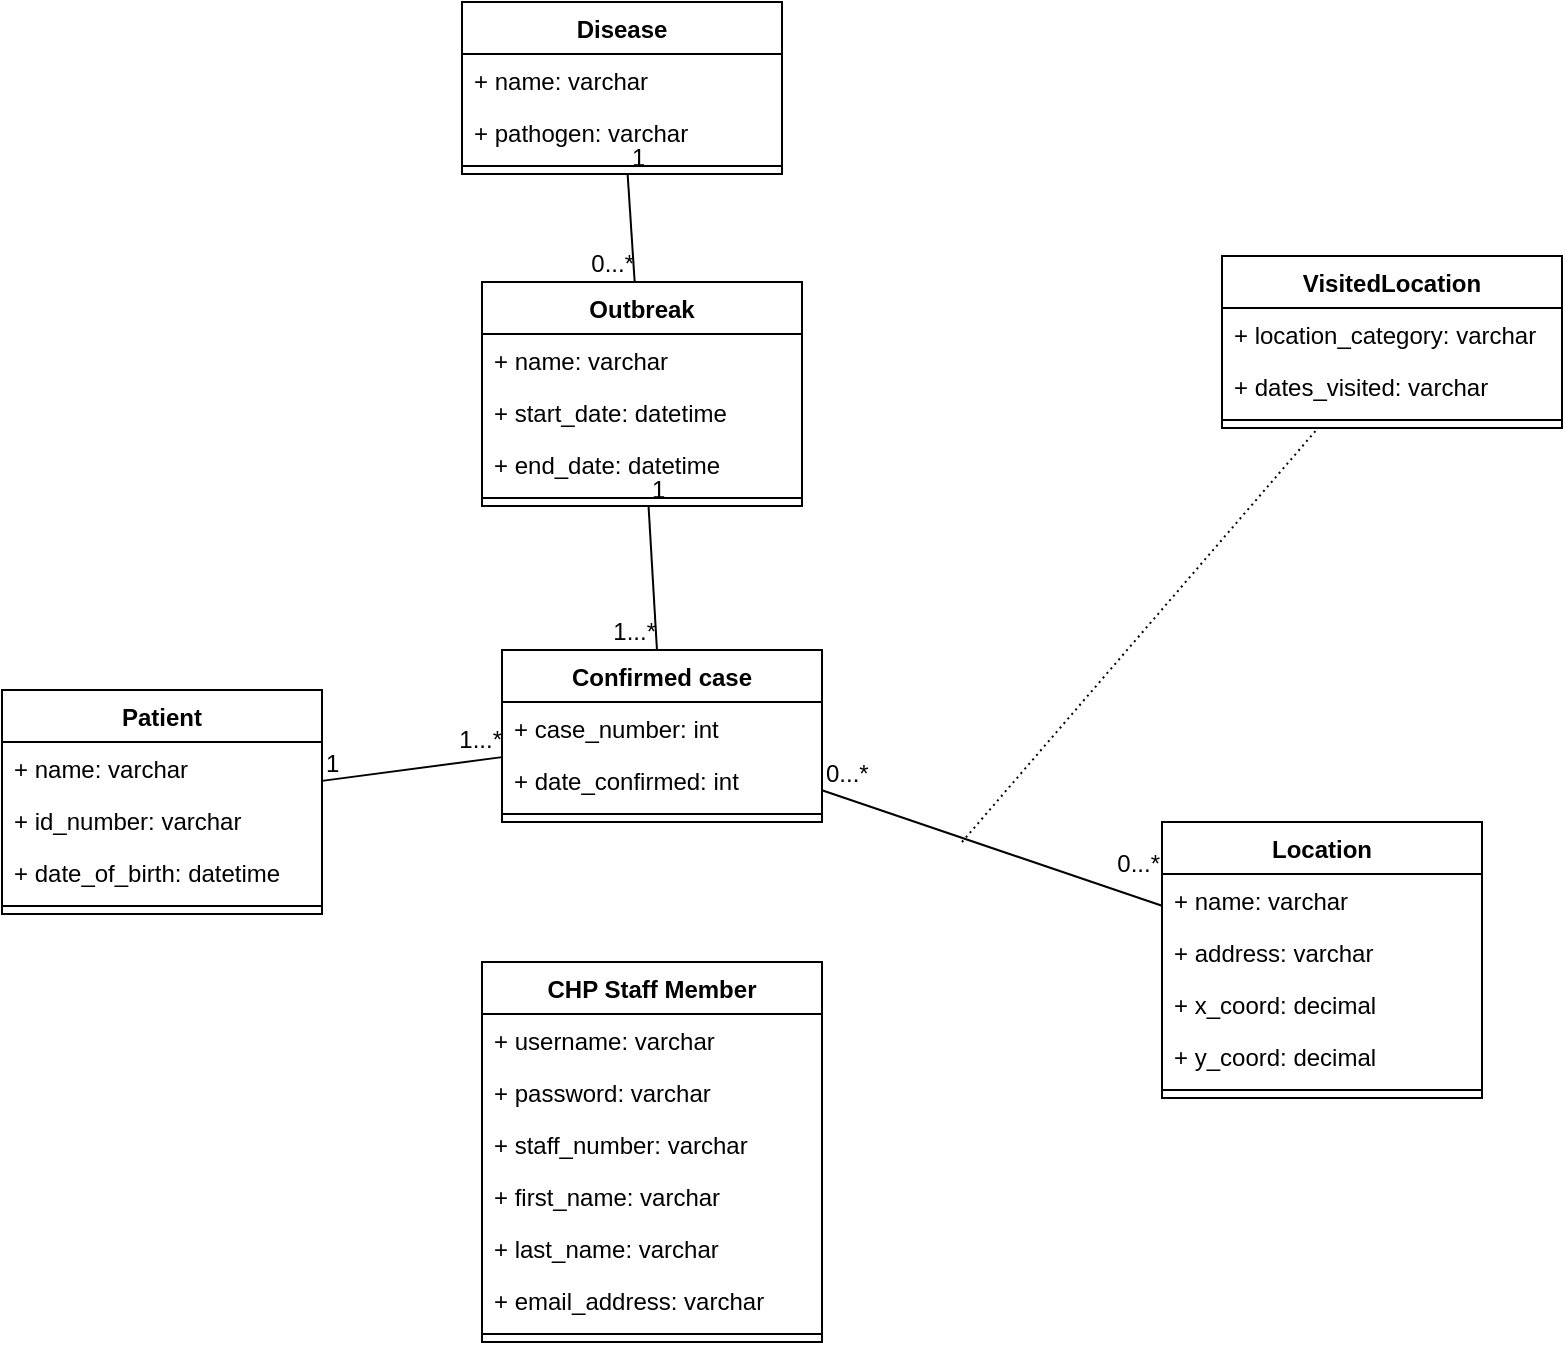 <mxfile version="13.8.8" type="github">
  <diagram id="9_CijzqJXm0nYdoc2NUu" name="Page-1">
    <mxGraphModel dx="203" dy="403" grid="1" gridSize="10" guides="1" tooltips="1" connect="1" arrows="1" fold="1" page="1" pageScale="1" pageWidth="1169" pageHeight="827" math="0" shadow="0">
      <root>
        <mxCell id="0" />
        <mxCell id="1" parent="0" />
        <mxCell id="g0HF6u2rwLhNEUHnvEoP-2" value="Outbreak" style="swimlane;fontStyle=1;align=center;verticalAlign=top;childLayout=stackLayout;horizontal=1;startSize=26;horizontalStack=0;resizeParent=1;resizeParentMax=0;resizeLast=0;collapsible=1;marginBottom=0;" vertex="1" parent="1">
          <mxGeometry x="460" y="180" width="160" height="112" as="geometry" />
        </mxCell>
        <mxCell id="g0HF6u2rwLhNEUHnvEoP-16" value="+ name: varchar" style="text;strokeColor=none;fillColor=none;align=left;verticalAlign=top;spacingLeft=4;spacingRight=4;overflow=hidden;rotatable=0;points=[[0,0.5],[1,0.5]];portConstraint=eastwest;" vertex="1" parent="g0HF6u2rwLhNEUHnvEoP-2">
          <mxGeometry y="26" width="160" height="26" as="geometry" />
        </mxCell>
        <mxCell id="g0HF6u2rwLhNEUHnvEoP-21" value="+ start_date: datetime" style="text;strokeColor=none;fillColor=none;align=left;verticalAlign=top;spacingLeft=4;spacingRight=4;overflow=hidden;rotatable=0;points=[[0,0.5],[1,0.5]];portConstraint=eastwest;" vertex="1" parent="g0HF6u2rwLhNEUHnvEoP-2">
          <mxGeometry y="52" width="160" height="26" as="geometry" />
        </mxCell>
        <mxCell id="g0HF6u2rwLhNEUHnvEoP-20" value="+ end_date: datetime" style="text;strokeColor=none;fillColor=none;align=left;verticalAlign=top;spacingLeft=4;spacingRight=4;overflow=hidden;rotatable=0;points=[[0,0.5],[1,0.5]];portConstraint=eastwest;" vertex="1" parent="g0HF6u2rwLhNEUHnvEoP-2">
          <mxGeometry y="78" width="160" height="26" as="geometry" />
        </mxCell>
        <mxCell id="g0HF6u2rwLhNEUHnvEoP-4" value="" style="line;strokeWidth=1;fillColor=none;align=left;verticalAlign=middle;spacingTop=-1;spacingLeft=3;spacingRight=3;rotatable=0;labelPosition=right;points=[];portConstraint=eastwest;" vertex="1" parent="g0HF6u2rwLhNEUHnvEoP-2">
          <mxGeometry y="104" width="160" height="8" as="geometry" />
        </mxCell>
        <mxCell id="g0HF6u2rwLhNEUHnvEoP-6" value="CHP Staff Member" style="swimlane;fontStyle=1;align=center;verticalAlign=top;childLayout=stackLayout;horizontal=1;startSize=26;horizontalStack=0;resizeParent=1;resizeParentMax=0;resizeLast=0;collapsible=1;marginBottom=0;" vertex="1" parent="1">
          <mxGeometry x="460" y="520" width="170" height="190" as="geometry" />
        </mxCell>
        <mxCell id="g0HF6u2rwLhNEUHnvEoP-7" value="+ username: varchar" style="text;strokeColor=none;fillColor=none;align=left;verticalAlign=top;spacingLeft=4;spacingRight=4;overflow=hidden;rotatable=0;points=[[0,0.5],[1,0.5]];portConstraint=eastwest;" vertex="1" parent="g0HF6u2rwLhNEUHnvEoP-6">
          <mxGeometry y="26" width="170" height="26" as="geometry" />
        </mxCell>
        <mxCell id="g0HF6u2rwLhNEUHnvEoP-10" value="+ password: varchar" style="text;strokeColor=none;fillColor=none;align=left;verticalAlign=top;spacingLeft=4;spacingRight=4;overflow=hidden;rotatable=0;points=[[0,0.5],[1,0.5]];portConstraint=eastwest;" vertex="1" parent="g0HF6u2rwLhNEUHnvEoP-6">
          <mxGeometry y="52" width="170" height="26" as="geometry" />
        </mxCell>
        <mxCell id="g0HF6u2rwLhNEUHnvEoP-11" value="+ staff_number: varchar" style="text;strokeColor=none;fillColor=none;align=left;verticalAlign=top;spacingLeft=4;spacingRight=4;overflow=hidden;rotatable=0;points=[[0,0.5],[1,0.5]];portConstraint=eastwest;" vertex="1" parent="g0HF6u2rwLhNEUHnvEoP-6">
          <mxGeometry y="78" width="170" height="26" as="geometry" />
        </mxCell>
        <mxCell id="g0HF6u2rwLhNEUHnvEoP-13" value="+ first_name: varchar" style="text;strokeColor=none;fillColor=none;align=left;verticalAlign=top;spacingLeft=4;spacingRight=4;overflow=hidden;rotatable=0;points=[[0,0.5],[1,0.5]];portConstraint=eastwest;" vertex="1" parent="g0HF6u2rwLhNEUHnvEoP-6">
          <mxGeometry y="104" width="170" height="26" as="geometry" />
        </mxCell>
        <mxCell id="g0HF6u2rwLhNEUHnvEoP-14" value="+ last_name: varchar" style="text;strokeColor=none;fillColor=none;align=left;verticalAlign=top;spacingLeft=4;spacingRight=4;overflow=hidden;rotatable=0;points=[[0,0.5],[1,0.5]];portConstraint=eastwest;" vertex="1" parent="g0HF6u2rwLhNEUHnvEoP-6">
          <mxGeometry y="130" width="170" height="26" as="geometry" />
        </mxCell>
        <mxCell id="g0HF6u2rwLhNEUHnvEoP-15" value="+ email_address: varchar" style="text;strokeColor=none;fillColor=none;align=left;verticalAlign=top;spacingLeft=4;spacingRight=4;overflow=hidden;rotatable=0;points=[[0,0.5],[1,0.5]];portConstraint=eastwest;" vertex="1" parent="g0HF6u2rwLhNEUHnvEoP-6">
          <mxGeometry y="156" width="170" height="26" as="geometry" />
        </mxCell>
        <mxCell id="g0HF6u2rwLhNEUHnvEoP-8" value="" style="line;strokeWidth=1;fillColor=none;align=left;verticalAlign=middle;spacingTop=-1;spacingLeft=3;spacingRight=3;rotatable=0;labelPosition=right;points=[];portConstraint=eastwest;" vertex="1" parent="g0HF6u2rwLhNEUHnvEoP-6">
          <mxGeometry y="182" width="170" height="8" as="geometry" />
        </mxCell>
        <mxCell id="g0HF6u2rwLhNEUHnvEoP-17" value="Confirmed case" style="swimlane;fontStyle=1;align=center;verticalAlign=top;childLayout=stackLayout;horizontal=1;startSize=26;horizontalStack=0;resizeParent=1;resizeParentMax=0;resizeLast=0;collapsible=1;marginBottom=0;" vertex="1" parent="1">
          <mxGeometry x="470" y="364" width="160" height="86" as="geometry" />
        </mxCell>
        <mxCell id="g0HF6u2rwLhNEUHnvEoP-77" value="+ case_number: int" style="text;strokeColor=none;fillColor=none;align=left;verticalAlign=top;spacingLeft=4;spacingRight=4;overflow=hidden;rotatable=0;points=[[0,0.5],[1,0.5]];portConstraint=eastwest;" vertex="1" parent="g0HF6u2rwLhNEUHnvEoP-17">
          <mxGeometry y="26" width="160" height="26" as="geometry" />
        </mxCell>
        <mxCell id="g0HF6u2rwLhNEUHnvEoP-18" value="+ date_confirmed: int" style="text;strokeColor=none;fillColor=none;align=left;verticalAlign=top;spacingLeft=4;spacingRight=4;overflow=hidden;rotatable=0;points=[[0,0.5],[1,0.5]];portConstraint=eastwest;" vertex="1" parent="g0HF6u2rwLhNEUHnvEoP-17">
          <mxGeometry y="52" width="160" height="26" as="geometry" />
        </mxCell>
        <mxCell id="g0HF6u2rwLhNEUHnvEoP-19" value="" style="line;strokeWidth=1;fillColor=none;align=left;verticalAlign=middle;spacingTop=-1;spacingLeft=3;spacingRight=3;rotatable=0;labelPosition=right;points=[];portConstraint=eastwest;" vertex="1" parent="g0HF6u2rwLhNEUHnvEoP-17">
          <mxGeometry y="78" width="160" height="8" as="geometry" />
        </mxCell>
        <mxCell id="g0HF6u2rwLhNEUHnvEoP-27" value="" style="endArrow=none;html=1;rounded=0;" edge="1" parent="1" source="g0HF6u2rwLhNEUHnvEoP-2" target="g0HF6u2rwLhNEUHnvEoP-17">
          <mxGeometry relative="1" as="geometry">
            <mxPoint x="520" y="280" as="sourcePoint" />
            <mxPoint x="680" y="280" as="targetPoint" />
          </mxGeometry>
        </mxCell>
        <mxCell id="g0HF6u2rwLhNEUHnvEoP-28" value="1" style="resizable=0;html=1;align=left;verticalAlign=bottom;" connectable="0" vertex="1" parent="g0HF6u2rwLhNEUHnvEoP-27">
          <mxGeometry x="-1" relative="1" as="geometry" />
        </mxCell>
        <mxCell id="g0HF6u2rwLhNEUHnvEoP-29" value="1...*" style="resizable=0;html=1;align=right;verticalAlign=bottom;" connectable="0" vertex="1" parent="g0HF6u2rwLhNEUHnvEoP-27">
          <mxGeometry x="1" relative="1" as="geometry" />
        </mxCell>
        <mxCell id="g0HF6u2rwLhNEUHnvEoP-30" value="Disease" style="swimlane;fontStyle=1;align=center;verticalAlign=top;childLayout=stackLayout;horizontal=1;startSize=26;horizontalStack=0;resizeParent=1;resizeParentMax=0;resizeLast=0;collapsible=1;marginBottom=0;" vertex="1" parent="1">
          <mxGeometry x="450" y="40" width="160" height="86" as="geometry" />
        </mxCell>
        <mxCell id="g0HF6u2rwLhNEUHnvEoP-78" value="+ name: varchar" style="text;strokeColor=none;fillColor=none;align=left;verticalAlign=top;spacingLeft=4;spacingRight=4;overflow=hidden;rotatable=0;points=[[0,0.5],[1,0.5]];portConstraint=eastwest;" vertex="1" parent="g0HF6u2rwLhNEUHnvEoP-30">
          <mxGeometry y="26" width="160" height="26" as="geometry" />
        </mxCell>
        <mxCell id="g0HF6u2rwLhNEUHnvEoP-31" value="+ pathogen: varchar" style="text;strokeColor=none;fillColor=none;align=left;verticalAlign=top;spacingLeft=4;spacingRight=4;overflow=hidden;rotatable=0;points=[[0,0.5],[1,0.5]];portConstraint=eastwest;" vertex="1" parent="g0HF6u2rwLhNEUHnvEoP-30">
          <mxGeometry y="52" width="160" height="26" as="geometry" />
        </mxCell>
        <mxCell id="g0HF6u2rwLhNEUHnvEoP-34" value="" style="line;strokeWidth=1;fillColor=none;align=left;verticalAlign=middle;spacingTop=-1;spacingLeft=3;spacingRight=3;rotatable=0;labelPosition=right;points=[];portConstraint=eastwest;" vertex="1" parent="g0HF6u2rwLhNEUHnvEoP-30">
          <mxGeometry y="78" width="160" height="8" as="geometry" />
        </mxCell>
        <mxCell id="g0HF6u2rwLhNEUHnvEoP-35" value="" style="endArrow=none;html=1;rounded=0;" edge="1" parent="1" source="g0HF6u2rwLhNEUHnvEoP-30" target="g0HF6u2rwLhNEUHnvEoP-2">
          <mxGeometry relative="1" as="geometry">
            <mxPoint x="510" y="120" as="sourcePoint" />
            <mxPoint x="670" y="120" as="targetPoint" />
          </mxGeometry>
        </mxCell>
        <mxCell id="g0HF6u2rwLhNEUHnvEoP-36" value="1" style="resizable=0;html=1;align=left;verticalAlign=bottom;" connectable="0" vertex="1" parent="g0HF6u2rwLhNEUHnvEoP-35">
          <mxGeometry x="-1" relative="1" as="geometry" />
        </mxCell>
        <mxCell id="g0HF6u2rwLhNEUHnvEoP-37" value="0...*" style="resizable=0;html=1;align=right;verticalAlign=bottom;" connectable="0" vertex="1" parent="g0HF6u2rwLhNEUHnvEoP-35">
          <mxGeometry x="1" relative="1" as="geometry" />
        </mxCell>
        <mxCell id="g0HF6u2rwLhNEUHnvEoP-38" value="Patient" style="swimlane;fontStyle=1;align=center;verticalAlign=top;childLayout=stackLayout;horizontal=1;startSize=26;horizontalStack=0;resizeParent=1;resizeParentMax=0;resizeLast=0;collapsible=1;marginBottom=0;" vertex="1" parent="1">
          <mxGeometry x="220" y="384" width="160" height="112" as="geometry" />
        </mxCell>
        <mxCell id="g0HF6u2rwLhNEUHnvEoP-41" value="+ name: varchar" style="text;strokeColor=none;fillColor=none;align=left;verticalAlign=top;spacingLeft=4;spacingRight=4;overflow=hidden;rotatable=0;points=[[0,0.5],[1,0.5]];portConstraint=eastwest;" vertex="1" parent="g0HF6u2rwLhNEUHnvEoP-38">
          <mxGeometry y="26" width="160" height="26" as="geometry" />
        </mxCell>
        <mxCell id="g0HF6u2rwLhNEUHnvEoP-42" value="+ id_number: varchar" style="text;strokeColor=none;fillColor=none;align=left;verticalAlign=top;spacingLeft=4;spacingRight=4;overflow=hidden;rotatable=0;points=[[0,0.5],[1,0.5]];portConstraint=eastwest;" vertex="1" parent="g0HF6u2rwLhNEUHnvEoP-38">
          <mxGeometry y="52" width="160" height="26" as="geometry" />
        </mxCell>
        <mxCell id="g0HF6u2rwLhNEUHnvEoP-39" value="+ date_of_birth: datetime" style="text;strokeColor=none;fillColor=none;align=left;verticalAlign=top;spacingLeft=4;spacingRight=4;overflow=hidden;rotatable=0;points=[[0,0.5],[1,0.5]];portConstraint=eastwest;" vertex="1" parent="g0HF6u2rwLhNEUHnvEoP-38">
          <mxGeometry y="78" width="160" height="26" as="geometry" />
        </mxCell>
        <mxCell id="g0HF6u2rwLhNEUHnvEoP-40" value="" style="line;strokeWidth=1;fillColor=none;align=left;verticalAlign=middle;spacingTop=-1;spacingLeft=3;spacingRight=3;rotatable=0;labelPosition=right;points=[];portConstraint=eastwest;" vertex="1" parent="g0HF6u2rwLhNEUHnvEoP-38">
          <mxGeometry y="104" width="160" height="8" as="geometry" />
        </mxCell>
        <mxCell id="g0HF6u2rwLhNEUHnvEoP-51" value="" style="endArrow=none;html=1;rounded=0;" edge="1" parent="1" source="g0HF6u2rwLhNEUHnvEoP-38" target="g0HF6u2rwLhNEUHnvEoP-17">
          <mxGeometry relative="1" as="geometry">
            <mxPoint x="440" y="470" as="sourcePoint" />
            <mxPoint x="600" y="470" as="targetPoint" />
          </mxGeometry>
        </mxCell>
        <mxCell id="g0HF6u2rwLhNEUHnvEoP-52" value="1" style="resizable=0;html=1;align=left;verticalAlign=bottom;" connectable="0" vertex="1" parent="g0HF6u2rwLhNEUHnvEoP-51">
          <mxGeometry x="-1" relative="1" as="geometry" />
        </mxCell>
        <mxCell id="g0HF6u2rwLhNEUHnvEoP-53" value="1...*" style="resizable=0;html=1;align=right;verticalAlign=bottom;" connectable="0" vertex="1" parent="g0HF6u2rwLhNEUHnvEoP-51">
          <mxGeometry x="1" relative="1" as="geometry" />
        </mxCell>
        <mxCell id="g0HF6u2rwLhNEUHnvEoP-54" value="Location" style="swimlane;fontStyle=1;align=center;verticalAlign=top;childLayout=stackLayout;horizontal=1;startSize=26;horizontalStack=0;resizeParent=1;resizeParentMax=0;resizeLast=0;collapsible=1;marginBottom=0;" vertex="1" parent="1">
          <mxGeometry x="800" y="450" width="160" height="138" as="geometry" />
        </mxCell>
        <mxCell id="g0HF6u2rwLhNEUHnvEoP-55" value="+ name: varchar" style="text;strokeColor=none;fillColor=none;align=left;verticalAlign=top;spacingLeft=4;spacingRight=4;overflow=hidden;rotatable=0;points=[[0,0.5],[1,0.5]];portConstraint=eastwest;" vertex="1" parent="g0HF6u2rwLhNEUHnvEoP-54">
          <mxGeometry y="26" width="160" height="26" as="geometry" />
        </mxCell>
        <mxCell id="g0HF6u2rwLhNEUHnvEoP-58" value="+ address: varchar" style="text;strokeColor=none;fillColor=none;align=left;verticalAlign=top;spacingLeft=4;spacingRight=4;overflow=hidden;rotatable=0;points=[[0,0.5],[1,0.5]];portConstraint=eastwest;" vertex="1" parent="g0HF6u2rwLhNEUHnvEoP-54">
          <mxGeometry y="52" width="160" height="26" as="geometry" />
        </mxCell>
        <mxCell id="g0HF6u2rwLhNEUHnvEoP-57" value="+ x_coord: decimal" style="text;strokeColor=none;fillColor=none;align=left;verticalAlign=top;spacingLeft=4;spacingRight=4;overflow=hidden;rotatable=0;points=[[0,0.5],[1,0.5]];portConstraint=eastwest;" vertex="1" parent="g0HF6u2rwLhNEUHnvEoP-54">
          <mxGeometry y="78" width="160" height="26" as="geometry" />
        </mxCell>
        <mxCell id="g0HF6u2rwLhNEUHnvEoP-59" value="+ y_coord: decimal" style="text;strokeColor=none;fillColor=none;align=left;verticalAlign=top;spacingLeft=4;spacingRight=4;overflow=hidden;rotatable=0;points=[[0,0.5],[1,0.5]];portConstraint=eastwest;" vertex="1" parent="g0HF6u2rwLhNEUHnvEoP-54">
          <mxGeometry y="104" width="160" height="26" as="geometry" />
        </mxCell>
        <mxCell id="g0HF6u2rwLhNEUHnvEoP-56" value="" style="line;strokeWidth=1;fillColor=none;align=left;verticalAlign=middle;spacingTop=-1;spacingLeft=3;spacingRight=3;rotatable=0;labelPosition=right;points=[];portConstraint=eastwest;" vertex="1" parent="g0HF6u2rwLhNEUHnvEoP-54">
          <mxGeometry y="130" width="160" height="8" as="geometry" />
        </mxCell>
        <mxCell id="g0HF6u2rwLhNEUHnvEoP-66" value="" style="endArrow=none;html=1;rounded=0;strokeColor=#000000;" edge="1" parent="1" source="g0HF6u2rwLhNEUHnvEoP-17" target="g0HF6u2rwLhNEUHnvEoP-54">
          <mxGeometry relative="1" as="geometry">
            <mxPoint x="700" y="400" as="sourcePoint" />
            <mxPoint x="878" y="460" as="targetPoint" />
          </mxGeometry>
        </mxCell>
        <mxCell id="g0HF6u2rwLhNEUHnvEoP-67" value="0...*" style="resizable=0;html=1;align=left;verticalAlign=bottom;" connectable="0" vertex="1" parent="g0HF6u2rwLhNEUHnvEoP-66">
          <mxGeometry x="-1" relative="1" as="geometry" />
        </mxCell>
        <mxCell id="g0HF6u2rwLhNEUHnvEoP-68" value="0...*" style="resizable=0;html=1;align=right;verticalAlign=bottom;" connectable="0" vertex="1" parent="g0HF6u2rwLhNEUHnvEoP-66">
          <mxGeometry x="1" relative="1" as="geometry">
            <mxPoint y="-11.85" as="offset" />
          </mxGeometry>
        </mxCell>
        <mxCell id="g0HF6u2rwLhNEUHnvEoP-69" value="" style="endArrow=none;html=1;rounded=0;dashed=1;dashPattern=1 2;strokeColor=#000000;" edge="1" parent="1" target="g0HF6u2rwLhNEUHnvEoP-71">
          <mxGeometry relative="1" as="geometry">
            <mxPoint x="700" y="460" as="sourcePoint" />
            <mxPoint x="830" y="330" as="targetPoint" />
          </mxGeometry>
        </mxCell>
        <mxCell id="g0HF6u2rwLhNEUHnvEoP-71" value="VisitedLocation" style="swimlane;fontStyle=1;align=center;verticalAlign=top;childLayout=stackLayout;horizontal=1;startSize=26;horizontalStack=0;resizeParent=1;resizeParentMax=0;resizeLast=0;collapsible=1;marginBottom=0;" vertex="1" parent="1">
          <mxGeometry x="830" y="167" width="170" height="86" as="geometry" />
        </mxCell>
        <mxCell id="g0HF6u2rwLhNEUHnvEoP-72" value="+ location_category: varchar" style="text;strokeColor=none;fillColor=none;align=left;verticalAlign=top;spacingLeft=4;spacingRight=4;overflow=hidden;rotatable=0;points=[[0,0.5],[1,0.5]];portConstraint=eastwest;" vertex="1" parent="g0HF6u2rwLhNEUHnvEoP-71">
          <mxGeometry y="26" width="170" height="26" as="geometry" />
        </mxCell>
        <mxCell id="g0HF6u2rwLhNEUHnvEoP-73" value="+ dates_visited: varchar" style="text;strokeColor=none;fillColor=none;align=left;verticalAlign=top;spacingLeft=4;spacingRight=4;overflow=hidden;rotatable=0;points=[[0,0.5],[1,0.5]];portConstraint=eastwest;" vertex="1" parent="g0HF6u2rwLhNEUHnvEoP-71">
          <mxGeometry y="52" width="170" height="26" as="geometry" />
        </mxCell>
        <mxCell id="g0HF6u2rwLhNEUHnvEoP-76" value="" style="line;strokeWidth=1;fillColor=none;align=left;verticalAlign=middle;spacingTop=-1;spacingLeft=3;spacingRight=3;rotatable=0;labelPosition=right;points=[];portConstraint=eastwest;" vertex="1" parent="g0HF6u2rwLhNEUHnvEoP-71">
          <mxGeometry y="78" width="170" height="8" as="geometry" />
        </mxCell>
      </root>
    </mxGraphModel>
  </diagram>
</mxfile>
